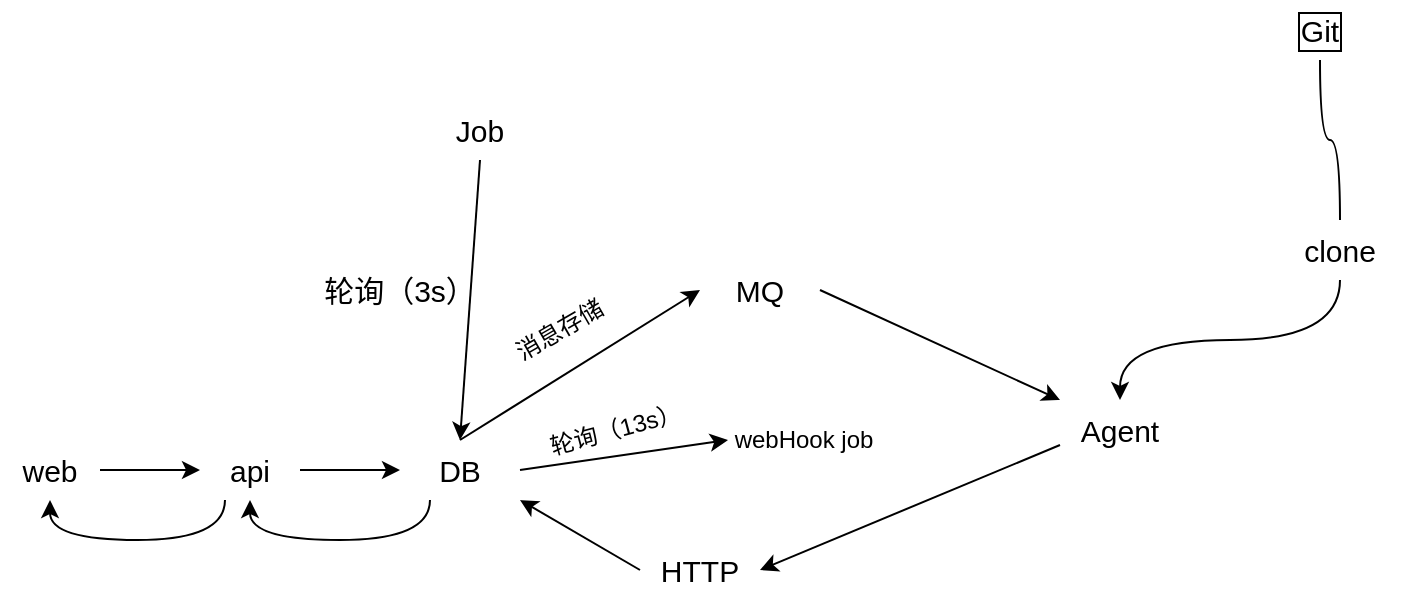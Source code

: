 <mxfile version="20.8.16" type="device"><diagram name="第 1 页" id="lTyWMTHjSz0JjijyugPi"><mxGraphModel dx="1050" dy="629" grid="1" gridSize="10" guides="1" tooltips="1" connect="1" arrows="1" fold="1" page="0" pageScale="1" pageWidth="827" pageHeight="1169" math="0" shadow="0"><root><mxCell id="0"/><mxCell id="1" parent="0"/><mxCell id="oIMV0P5uxssSwjPvopyt-18" style="edgeStyle=orthogonalEdgeStyle;curved=1;rounded=0;orthogonalLoop=1;jettySize=auto;html=1;exitX=0.5;exitY=1;exitDx=0;exitDy=0;entryX=0.5;entryY=0;entryDx=0;entryDy=0;fontSize=15;labelBorderColor=none;startArrow=none;" edge="1" parent="1" source="oIMV0P5uxssSwjPvopyt-19" target="oIMV0P5uxssSwjPvopyt-3"><mxGeometry relative="1" as="geometry"/></mxCell><mxCell id="oIMV0P5uxssSwjPvopyt-1" value="Git" style="text;html=1;strokeColor=none;fillColor=none;align=center;verticalAlign=middle;whiteSpace=wrap;rounded=0;fontStyle=0;fontSize=15;labelBorderColor=default;" vertex="1" parent="1"><mxGeometry x="680" y="70" width="60" height="30" as="geometry"/></mxCell><mxCell id="oIMV0P5uxssSwjPvopyt-2" value="HTTP&lt;br style=&quot;font-size: 15px;&quot;&gt;" style="text;html=1;strokeColor=none;fillColor=none;align=center;verticalAlign=middle;whiteSpace=wrap;rounded=0;fontStyle=0;fontSize=15;labelBorderColor=none;" vertex="1" parent="1"><mxGeometry x="370" y="340" width="60" height="30" as="geometry"/></mxCell><mxCell id="oIMV0P5uxssSwjPvopyt-3" value="Agent" style="text;html=1;strokeColor=none;fillColor=none;align=center;verticalAlign=middle;whiteSpace=wrap;rounded=0;fontStyle=0;fontSize=15;labelBorderColor=none;" vertex="1" parent="1"><mxGeometry x="580" y="270" width="60" height="30" as="geometry"/></mxCell><mxCell id="oIMV0P5uxssSwjPvopyt-4" value="MQ" style="text;html=1;strokeColor=none;fillColor=none;align=center;verticalAlign=middle;whiteSpace=wrap;rounded=0;fontStyle=0;fontSize=15;labelBorderColor=none;" vertex="1" parent="1"><mxGeometry x="400" y="200" width="60" height="30" as="geometry"/></mxCell><mxCell id="oIMV0P5uxssSwjPvopyt-16" style="edgeStyle=orthogonalEdgeStyle;curved=1;rounded=0;orthogonalLoop=1;jettySize=auto;html=1;exitX=0.25;exitY=1;exitDx=0;exitDy=0;entryX=0.5;entryY=1;entryDx=0;entryDy=0;fontSize=15;labelBorderColor=none;" edge="1" parent="1" source="oIMV0P5uxssSwjPvopyt-5" target="oIMV0P5uxssSwjPvopyt-6"><mxGeometry relative="1" as="geometry"/></mxCell><mxCell id="oIMV0P5uxssSwjPvopyt-5" value="DB" style="text;html=1;strokeColor=none;fillColor=none;align=center;verticalAlign=middle;whiteSpace=wrap;rounded=0;fontStyle=0;fontSize=15;labelBorderColor=none;" vertex="1" parent="1"><mxGeometry x="250" y="290" width="60" height="30" as="geometry"/></mxCell><mxCell id="oIMV0P5uxssSwjPvopyt-17" style="edgeStyle=orthogonalEdgeStyle;curved=1;rounded=0;orthogonalLoop=1;jettySize=auto;html=1;exitX=0.25;exitY=1;exitDx=0;exitDy=0;entryX=0.5;entryY=1;entryDx=0;entryDy=0;fontSize=15;labelBorderColor=none;" edge="1" parent="1" source="oIMV0P5uxssSwjPvopyt-6" target="oIMV0P5uxssSwjPvopyt-7"><mxGeometry relative="1" as="geometry"/></mxCell><mxCell id="oIMV0P5uxssSwjPvopyt-6" value="api" style="text;html=1;strokeColor=none;fillColor=none;align=center;verticalAlign=middle;whiteSpace=wrap;rounded=0;fontStyle=0;fontSize=15;labelBorderColor=none;" vertex="1" parent="1"><mxGeometry x="150" y="290" width="50" height="30" as="geometry"/></mxCell><mxCell id="oIMV0P5uxssSwjPvopyt-7" value="web" style="text;html=1;strokeColor=none;fillColor=none;align=center;verticalAlign=middle;whiteSpace=wrap;rounded=0;fontStyle=0;fontSize=15;labelBorderColor=none;" vertex="1" parent="1"><mxGeometry x="50" y="290" width="50" height="30" as="geometry"/></mxCell><mxCell id="oIMV0P5uxssSwjPvopyt-9" value="" style="endArrow=classic;html=1;rounded=0;fontSize=15;exitX=1;exitY=0.5;exitDx=0;exitDy=0;entryX=0;entryY=0.5;entryDx=0;entryDy=0;labelBorderColor=none;" edge="1" parent="1" source="oIMV0P5uxssSwjPvopyt-7" target="oIMV0P5uxssSwjPvopyt-6"><mxGeometry width="50" height="50" relative="1" as="geometry"><mxPoint x="370" y="340" as="sourcePoint"/><mxPoint x="420" y="290" as="targetPoint"/></mxGeometry></mxCell><mxCell id="oIMV0P5uxssSwjPvopyt-10" value="" style="endArrow=classic;html=1;rounded=0;fontSize=15;exitX=0;exitY=0.75;exitDx=0;exitDy=0;entryX=1;entryY=0.5;entryDx=0;entryDy=0;labelBorderColor=none;" edge="1" parent="1" source="oIMV0P5uxssSwjPvopyt-3" target="oIMV0P5uxssSwjPvopyt-2"><mxGeometry width="50" height="50" relative="1" as="geometry"><mxPoint x="110" y="315" as="sourcePoint"/><mxPoint x="160" y="315" as="targetPoint"/></mxGeometry></mxCell><mxCell id="oIMV0P5uxssSwjPvopyt-11" value="" style="endArrow=classic;html=1;rounded=0;fontSize=15;exitX=1;exitY=0.5;exitDx=0;exitDy=0;entryX=0;entryY=0;entryDx=0;entryDy=0;labelBorderColor=none;" edge="1" parent="1" source="oIMV0P5uxssSwjPvopyt-4" target="oIMV0P5uxssSwjPvopyt-3"><mxGeometry width="50" height="50" relative="1" as="geometry"><mxPoint x="120" y="325" as="sourcePoint"/><mxPoint x="170" y="325" as="targetPoint"/></mxGeometry></mxCell><mxCell id="oIMV0P5uxssSwjPvopyt-12" value="" style="endArrow=classic;html=1;rounded=0;fontSize=15;exitX=0.5;exitY=0;exitDx=0;exitDy=0;entryX=0;entryY=0.5;entryDx=0;entryDy=0;labelBorderColor=none;" edge="1" parent="1" source="oIMV0P5uxssSwjPvopyt-5" target="oIMV0P5uxssSwjPvopyt-4"><mxGeometry width="50" height="50" relative="1" as="geometry"><mxPoint x="130" y="335" as="sourcePoint"/><mxPoint x="180" y="335" as="targetPoint"/></mxGeometry></mxCell><mxCell id="oIMV0P5uxssSwjPvopyt-13" value="" style="endArrow=classic;html=1;rounded=0;fontSize=15;entryX=0;entryY=0.5;entryDx=0;entryDy=0;exitX=1;exitY=0.5;exitDx=0;exitDy=0;labelBorderColor=none;" edge="1" parent="1" source="oIMV0P5uxssSwjPvopyt-6" target="oIMV0P5uxssSwjPvopyt-5"><mxGeometry width="50" height="50" relative="1" as="geometry"><mxPoint x="190" y="370" as="sourcePoint"/><mxPoint x="190" y="345" as="targetPoint"/></mxGeometry></mxCell><mxCell id="oIMV0P5uxssSwjPvopyt-14" value="" style="endArrow=classic;html=1;rounded=0;fontSize=15;exitX=0;exitY=0.5;exitDx=0;exitDy=0;entryX=1;entryY=1;entryDx=0;entryDy=0;labelBorderColor=none;" edge="1" parent="1" source="oIMV0P5uxssSwjPvopyt-2" target="oIMV0P5uxssSwjPvopyt-5"><mxGeometry width="50" height="50" relative="1" as="geometry"><mxPoint x="150" y="355" as="sourcePoint"/><mxPoint x="200" y="355" as="targetPoint"/></mxGeometry></mxCell><mxCell id="oIMV0P5uxssSwjPvopyt-20" value="Job" style="text;html=1;strokeColor=none;fillColor=none;align=center;verticalAlign=middle;whiteSpace=wrap;rounded=0;fontSize=15;labelBorderColor=none;" vertex="1" parent="1"><mxGeometry x="260" y="120" width="60" height="30" as="geometry"/></mxCell><mxCell id="oIMV0P5uxssSwjPvopyt-21" value="" style="endArrow=classic;html=1;rounded=0;fontSize=15;curved=1;exitX=0.5;exitY=1;exitDx=0;exitDy=0;entryX=0.5;entryY=0;entryDx=0;entryDy=0;labelBorderColor=none;" edge="1" parent="1" source="oIMV0P5uxssSwjPvopyt-20" target="oIMV0P5uxssSwjPvopyt-5"><mxGeometry width="50" height="50" relative="1" as="geometry"><mxPoint x="370" y="340" as="sourcePoint"/><mxPoint x="420" y="290" as="targetPoint"/></mxGeometry></mxCell><mxCell id="oIMV0P5uxssSwjPvopyt-22" value="轮询（3s）" style="text;html=1;strokeColor=none;fillColor=none;align=center;verticalAlign=middle;whiteSpace=wrap;rounded=0;fontSize=15;labelBorderColor=none;" vertex="1" parent="1"><mxGeometry x="210" y="200" width="80" height="30" as="geometry"/></mxCell><mxCell id="oIMV0P5uxssSwjPvopyt-25" value="消息存储" style="text;html=1;strokeColor=none;fillColor=none;align=center;verticalAlign=middle;whiteSpace=wrap;rounded=0;fontSize=12;rotation=-30;labelBorderColor=none;" vertex="1" parent="1"><mxGeometry x="290" y="220" width="80" height="30" as="geometry"/></mxCell><mxCell id="oIMV0P5uxssSwjPvopyt-26" value="webHook job" style="text;html=1;strokeColor=none;fillColor=none;align=center;verticalAlign=middle;whiteSpace=wrap;rounded=0;fontSize=12;" vertex="1" parent="1"><mxGeometry x="414" y="270" width="76" height="40" as="geometry"/></mxCell><mxCell id="oIMV0P5uxssSwjPvopyt-27" value="" style="endArrow=classic;html=1;rounded=0;labelBorderColor=none;fontSize=12;curved=1;exitX=1;exitY=0.5;exitDx=0;exitDy=0;entryX=0;entryY=0.5;entryDx=0;entryDy=0;" edge="1" parent="1" source="oIMV0P5uxssSwjPvopyt-5" target="oIMV0P5uxssSwjPvopyt-26"><mxGeometry width="50" height="50" relative="1" as="geometry"><mxPoint x="370" y="320" as="sourcePoint"/><mxPoint x="420" y="270" as="targetPoint"/></mxGeometry></mxCell><mxCell id="oIMV0P5uxssSwjPvopyt-28" value="轮询（13s）" style="text;html=1;strokeColor=none;fillColor=none;align=center;verticalAlign=middle;whiteSpace=wrap;rounded=0;fontSize=12;labelBorderColor=none;rotation=-15;" vertex="1" parent="1"><mxGeometry x="310" y="275" width="96" height="20" as="geometry"/></mxCell><mxCell id="oIMV0P5uxssSwjPvopyt-29" value="" style="edgeStyle=orthogonalEdgeStyle;curved=1;rounded=0;orthogonalLoop=1;jettySize=auto;html=1;exitX=0.5;exitY=1;exitDx=0;exitDy=0;entryX=0.5;entryY=0;entryDx=0;entryDy=0;fontSize=15;labelBorderColor=none;endArrow=none;" edge="1" parent="1" source="oIMV0P5uxssSwjPvopyt-1" target="oIMV0P5uxssSwjPvopyt-19"><mxGeometry relative="1" as="geometry"><mxPoint x="710" y="100" as="sourcePoint"/><mxPoint x="610" y="270" as="targetPoint"/></mxGeometry></mxCell><mxCell id="oIMV0P5uxssSwjPvopyt-19" value="clone" style="text;html=1;strokeColor=none;fillColor=none;align=center;verticalAlign=middle;whiteSpace=wrap;rounded=0;fontSize=15;labelBorderColor=none;" vertex="1" parent="1"><mxGeometry x="690" y="180" width="60" height="30" as="geometry"/></mxCell></root></mxGraphModel></diagram></mxfile>